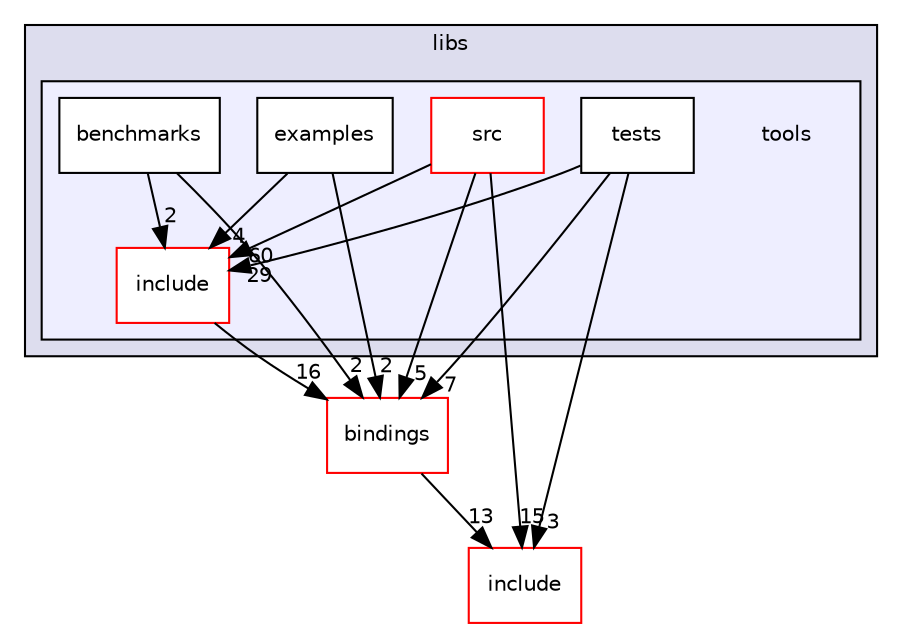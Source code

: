 digraph "tools" {
  compound=true
  node [ fontsize="10", fontname="Helvetica"];
  edge [ labelfontsize="10", labelfontname="Helvetica"];
  subgraph clusterdir_87a455bccb09a92130c26a11a880c98a {
    graph [ bgcolor="#ddddee", pencolor="black", label="libs" fontname="Helvetica", fontsize="10", URL="dir_87a455bccb09a92130c26a11a880c98a.html"]
  subgraph clusterdir_89fa086523ca714548e7966bf1a47b6b {
    graph [ bgcolor="#eeeeff", pencolor="black", label="" URL="dir_89fa086523ca714548e7966bf1a47b6b.html"];
    dir_89fa086523ca714548e7966bf1a47b6b [shape=plaintext label="tools"];
    dir_80faeca8f9827cf4a32ea789859e877e [shape=box label="benchmarks" color="black" fillcolor="white" style="filled" URL="dir_80faeca8f9827cf4a32ea789859e877e.html"];
    dir_231266fd1578cc024c6f9eef31532203 [shape=box label="examples" color="black" fillcolor="white" style="filled" URL="dir_231266fd1578cc024c6f9eef31532203.html"];
    dir_8b1d150e9f156064a1b3b6bfd83b297b [shape=box label="include" color="red" fillcolor="white" style="filled" URL="dir_8b1d150e9f156064a1b3b6bfd83b297b.html"];
    dir_1c1974961be6c63e1eb7f86ea176fae0 [shape=box label="src" color="red" fillcolor="white" style="filled" URL="dir_1c1974961be6c63e1eb7f86ea176fae0.html"];
    dir_e052677a652baea8f3cb81d7a33b69a3 [shape=box label="tests" color="black" fillcolor="white" style="filled" URL="dir_e052677a652baea8f3cb81d7a33b69a3.html"];
  }
  }
  dir_b0856f6b0d80ccb263b2f415c91f9e17 [shape=box label="include" fillcolor="white" style="filled" color="red" URL="dir_b0856f6b0d80ccb263b2f415c91f9e17.html"];
  dir_ea91a2a72b7cbbf988d2bd2cd1d23e49 [shape=box label="bindings" fillcolor="white" style="filled" color="red" URL="dir_ea91a2a72b7cbbf988d2bd2cd1d23e49.html"];
  dir_8b1d150e9f156064a1b3b6bfd83b297b->dir_ea91a2a72b7cbbf988d2bd2cd1d23e49 [headlabel="16", labeldistance=1.5 headhref="dir_000014_000001.html"];
  dir_e052677a652baea8f3cb81d7a33b69a3->dir_8b1d150e9f156064a1b3b6bfd83b297b [headlabel="29", labeldistance=1.5 headhref="dir_000050_000014.html"];
  dir_e052677a652baea8f3cb81d7a33b69a3->dir_b0856f6b0d80ccb263b2f415c91f9e17 [headlabel="3", labeldistance=1.5 headhref="dir_000050_000029.html"];
  dir_e052677a652baea8f3cb81d7a33b69a3->dir_ea91a2a72b7cbbf988d2bd2cd1d23e49 [headlabel="7", labeldistance=1.5 headhref="dir_000050_000001.html"];
  dir_231266fd1578cc024c6f9eef31532203->dir_8b1d150e9f156064a1b3b6bfd83b297b [headlabel="4", labeldistance=1.5 headhref="dir_000017_000014.html"];
  dir_231266fd1578cc024c6f9eef31532203->dir_ea91a2a72b7cbbf988d2bd2cd1d23e49 [headlabel="2", labeldistance=1.5 headhref="dir_000017_000001.html"];
  dir_1c1974961be6c63e1eb7f86ea176fae0->dir_8b1d150e9f156064a1b3b6bfd83b297b [headlabel="60", labeldistance=1.5 headhref="dir_000012_000014.html"];
  dir_1c1974961be6c63e1eb7f86ea176fae0->dir_b0856f6b0d80ccb263b2f415c91f9e17 [headlabel="15", labeldistance=1.5 headhref="dir_000012_000029.html"];
  dir_1c1974961be6c63e1eb7f86ea176fae0->dir_ea91a2a72b7cbbf988d2bd2cd1d23e49 [headlabel="5", labeldistance=1.5 headhref="dir_000012_000001.html"];
  dir_80faeca8f9827cf4a32ea789859e877e->dir_8b1d150e9f156064a1b3b6bfd83b297b [headlabel="2", labeldistance=1.5 headhref="dir_000021_000014.html"];
  dir_80faeca8f9827cf4a32ea789859e877e->dir_ea91a2a72b7cbbf988d2bd2cd1d23e49 [headlabel="2", labeldistance=1.5 headhref="dir_000021_000001.html"];
  dir_ea91a2a72b7cbbf988d2bd2cd1d23e49->dir_b0856f6b0d80ccb263b2f415c91f9e17 [headlabel="13", labeldistance=1.5 headhref="dir_000001_000029.html"];
}
